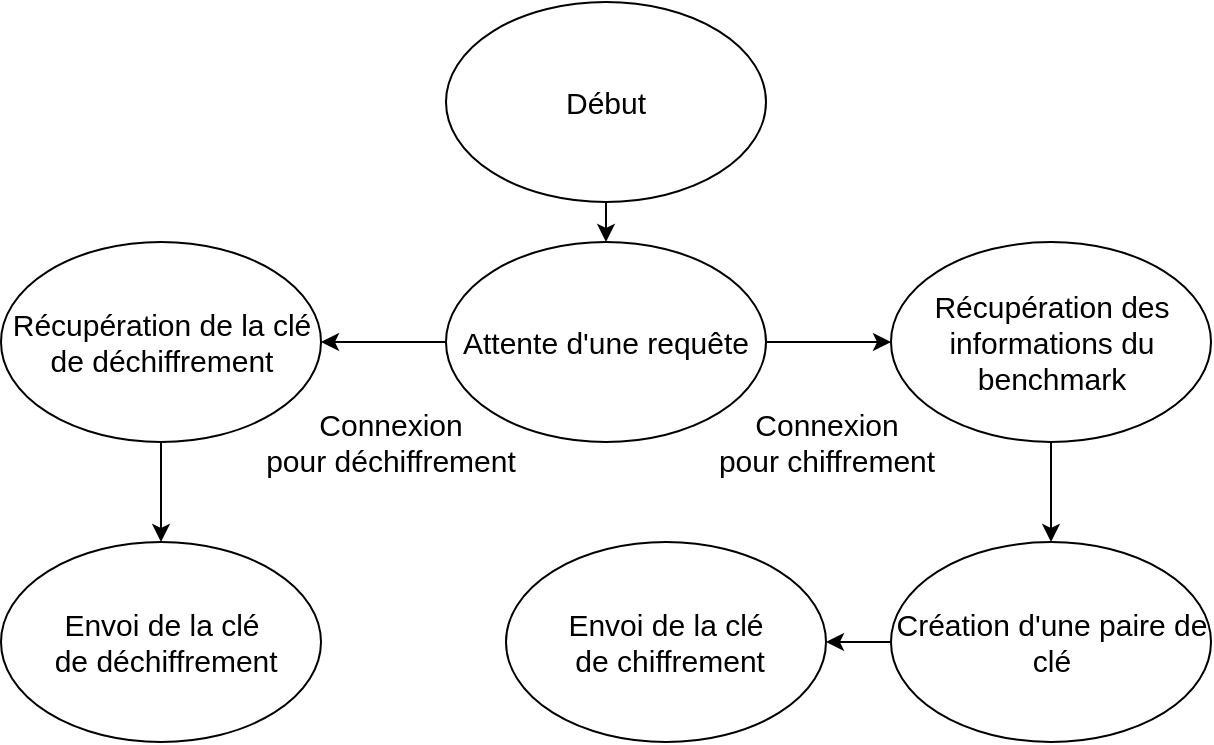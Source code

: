 <mxfile>
    <diagram id="JYQ_lCxZbVP8fHtWg8al" name="Page-1">
        <mxGraphModel dx="1346" dy="647" grid="1" gridSize="10" guides="1" tooltips="1" connect="1" arrows="1" fold="1" page="1" pageScale="1" pageWidth="1169" pageHeight="827" math="0" shadow="0">
            <root>
                <mxCell id="0"/>
                <mxCell id="1" parent="0"/>
                <mxCell id="2" style="edgeStyle=none;html=1;entryX=0.5;entryY=0;entryDx=0;entryDy=0;" parent="1" source="3" target="6" edge="1">
                    <mxGeometry relative="1" as="geometry"/>
                </mxCell>
                <mxCell id="3" value="&lt;font style=&quot;font-size: 15px;&quot;&gt;Début&lt;/font&gt;" style="ellipse;whiteSpace=wrap;html=1;fontSize=15;" parent="1" vertex="1">
                    <mxGeometry x="480" y="120" width="160" height="100" as="geometry"/>
                </mxCell>
                <mxCell id="4" value="&lt;font style=&quot;font-size: 15px;&quot;&gt;Connexion &lt;br&gt;pour chiffrement&lt;/font&gt;" style="edgeStyle=none;html=1;" parent="1" source="6" target="14" edge="1">
                    <mxGeometry x="-0.04" y="-50" relative="1" as="geometry">
                        <mxPoint as="offset"/>
                    </mxGeometry>
                </mxCell>
                <mxCell id="5" value="&lt;font style=&quot;font-size: 15px;&quot;&gt;Connexion&lt;br&gt;pour déchiffrement&lt;/font&gt;" style="edgeStyle=none;html=1;" parent="1" source="6" target="8" edge="1">
                    <mxGeometry x="-0.111" y="50" relative="1" as="geometry">
                        <mxPoint as="offset"/>
                    </mxGeometry>
                </mxCell>
                <mxCell id="6" value="&lt;font style=&quot;font-size: 15px;&quot;&gt;Attente d'une requête&lt;/font&gt;" style="ellipse;whiteSpace=wrap;html=1;fontSize=15;" parent="1" vertex="1">
                    <mxGeometry x="480" y="240" width="160" height="100" as="geometry"/>
                </mxCell>
                <mxCell id="7" style="edgeStyle=none;html=1;entryX=0.5;entryY=0;entryDx=0;entryDy=0;fontSize=15;" parent="1" source="8" target="12" edge="1">
                    <mxGeometry relative="1" as="geometry"/>
                </mxCell>
                <mxCell id="8" value="&lt;font style=&quot;font-size: 15px;&quot;&gt;Récupération de la clé de déchiffrement&lt;/font&gt;" style="ellipse;whiteSpace=wrap;html=1;fontSize=15;" parent="1" vertex="1">
                    <mxGeometry x="257.5" y="240" width="160" height="100" as="geometry"/>
                </mxCell>
                <mxCell id="15" style="edgeStyle=none;html=1;entryX=1;entryY=0.5;entryDx=0;entryDy=0;" edge="1" parent="1" source="10" target="11">
                    <mxGeometry relative="1" as="geometry"/>
                </mxCell>
                <mxCell id="10" value="&lt;font style=&quot;font-size: 15px;&quot;&gt;Création d'une paire de clé&lt;/font&gt;" style="ellipse;whiteSpace=wrap;html=1;" parent="1" vertex="1">
                    <mxGeometry x="702.5" y="390" width="160" height="100" as="geometry"/>
                </mxCell>
                <mxCell id="11" value="&lt;font style=&quot;font-size: 15px;&quot;&gt;Envoi de la clé&lt;br style=&quot;font-size: 15px;&quot;&gt;&amp;nbsp;de chiffrement&lt;/font&gt;" style="ellipse;whiteSpace=wrap;html=1;fontSize=15;" parent="1" vertex="1">
                    <mxGeometry x="510" y="390" width="160" height="100" as="geometry"/>
                </mxCell>
                <mxCell id="12" value="&lt;span style=&quot;font-size: 15px;&quot;&gt;Envoi de la clé&lt;/span&gt;&lt;br style=&quot;border-color: var(--border-color); font-size: 15px;&quot;&gt;&lt;span style=&quot;font-size: 15px;&quot;&gt;&amp;nbsp;de déchiffrement&lt;/span&gt;" style="ellipse;whiteSpace=wrap;html=1;fontSize=15;" parent="1" vertex="1">
                    <mxGeometry x="257.5" y="390" width="160" height="100" as="geometry"/>
                </mxCell>
                <mxCell id="13" style="edgeStyle=orthogonalEdgeStyle;rounded=0;orthogonalLoop=1;jettySize=auto;html=1;exitX=0.5;exitY=1;exitDx=0;exitDy=0;entryX=0.5;entryY=0;entryDx=0;entryDy=0;" parent="1" source="14" target="10" edge="1">
                    <mxGeometry relative="1" as="geometry"/>
                </mxCell>
                <mxCell id="14" value="&lt;font style=&quot;font-size: 15px;&quot;&gt;Récupération des informations du benchmark&lt;/font&gt;" style="ellipse;whiteSpace=wrap;html=1;" parent="1" vertex="1">
                    <mxGeometry x="702.5" y="240" width="160" height="100" as="geometry"/>
                </mxCell>
            </root>
        </mxGraphModel>
    </diagram>
</mxfile>